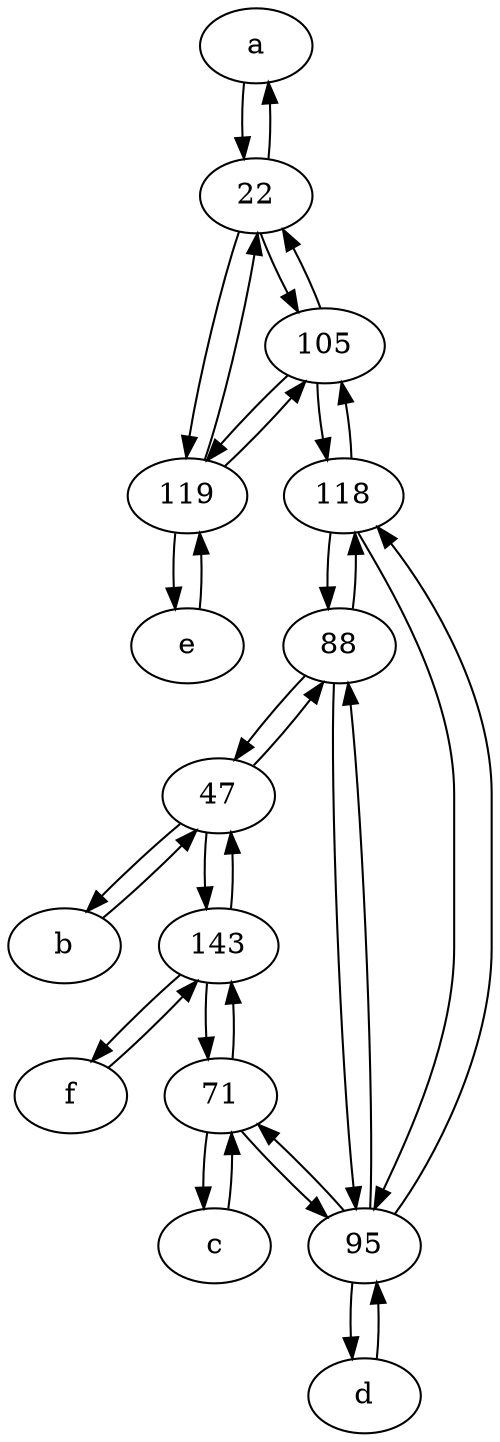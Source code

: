 digraph  {
	a [pos="40,10!"];
	88;
	143;
	119;
	c [pos="20,10!"];
	22;
	118;
	d [pos="20,30!"];
	f [pos="15,45!"];
	95;
	47;
	105;
	e [pos="30,50!"];
	b [pos="50,20!"];
	71;
	47 -> b;
	f -> 143;
	95 -> 118;
	d -> 95;
	95 -> 71;
	95 -> d;
	22 -> 105;
	71 -> c;
	105 -> 22;
	118 -> 95;
	119 -> e;
	119 -> 105;
	143 -> 71;
	143 -> 47;
	88 -> 95;
	95 -> 88;
	a -> 22;
	47 -> 143;
	105 -> 119;
	22 -> 119;
	88 -> 47;
	71 -> 95;
	c -> 71;
	88 -> 118;
	47 -> 88;
	b -> 47;
	119 -> 22;
	22 -> a;
	105 -> 118;
	143 -> f;
	e -> 119;
	118 -> 88;
	71 -> 143;
	118 -> 105;

	}